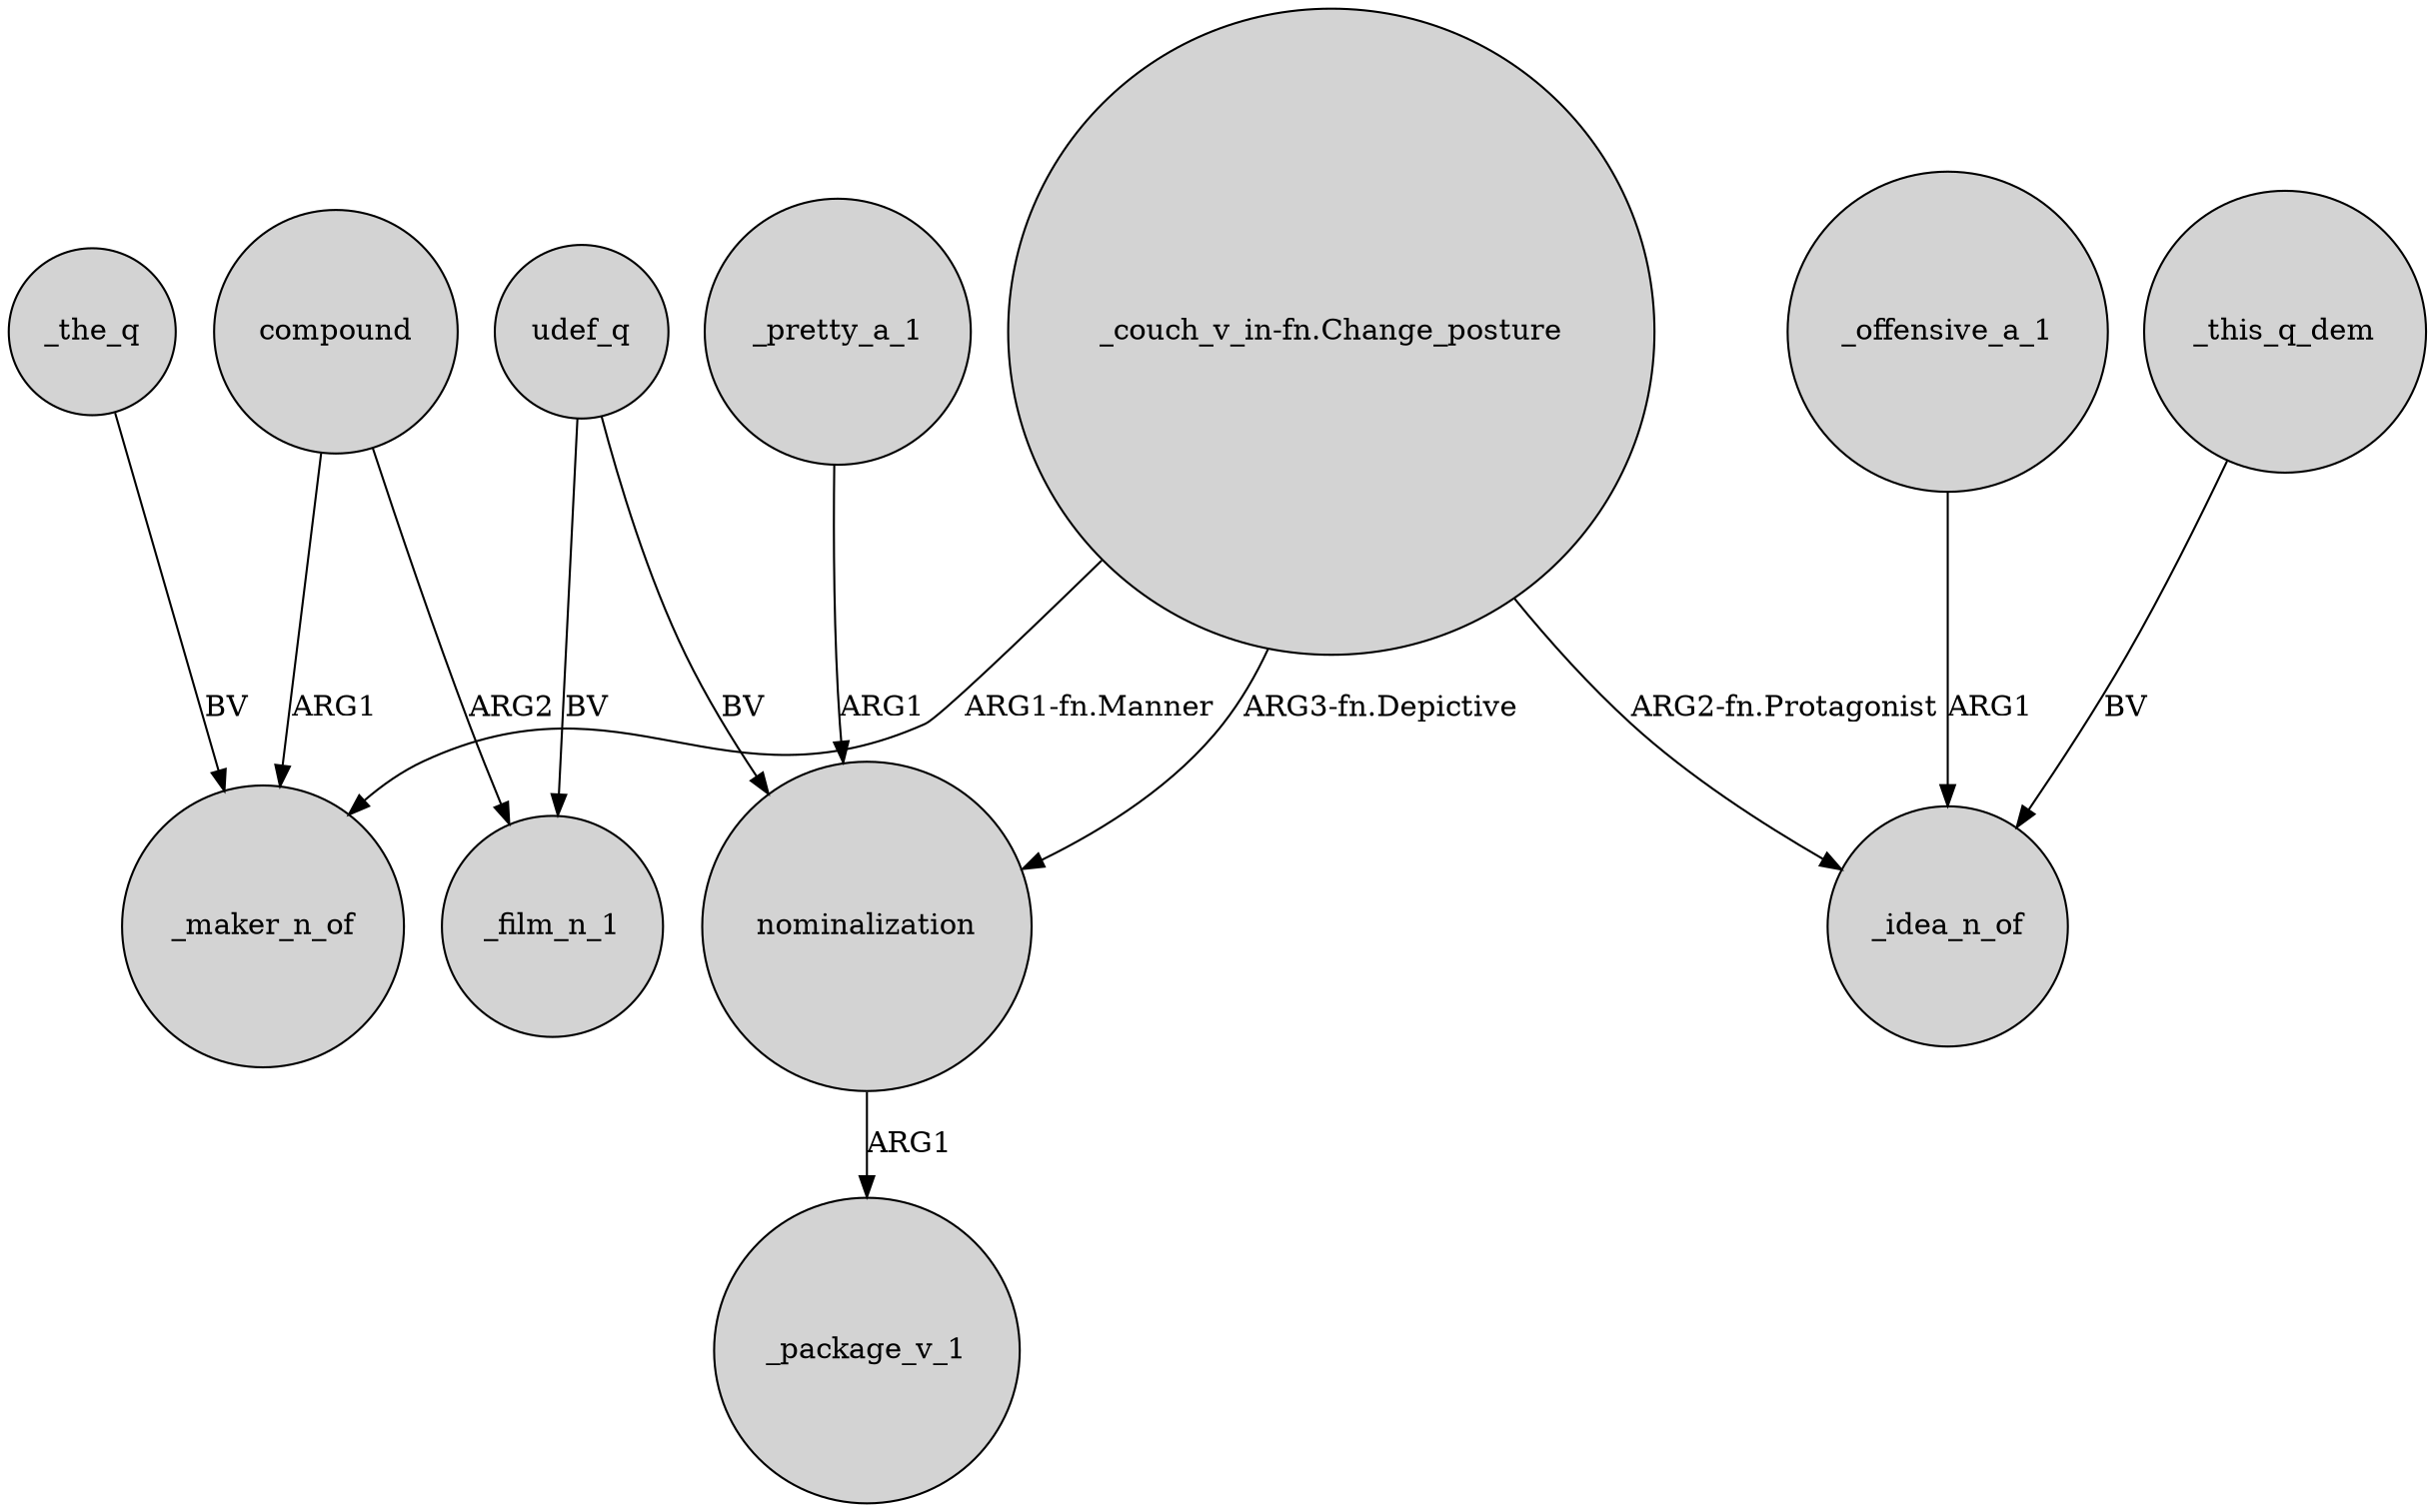 digraph {
	node [shape=circle style=filled]
	compound -> _maker_n_of [label=ARG1]
	"_couch_v_in-fn.Change_posture" -> nominalization [label="ARG3-fn.Depictive"]
	_pretty_a_1 -> nominalization [label=ARG1]
	_the_q -> _maker_n_of [label=BV]
	nominalization -> _package_v_1 [label=ARG1]
	udef_q -> _film_n_1 [label=BV]
	"_couch_v_in-fn.Change_posture" -> _idea_n_of [label="ARG2-fn.Protagonist"]
	_this_q_dem -> _idea_n_of [label=BV]
	_offensive_a_1 -> _idea_n_of [label=ARG1]
	compound -> _film_n_1 [label=ARG2]
	udef_q -> nominalization [label=BV]
	"_couch_v_in-fn.Change_posture" -> _maker_n_of [label="ARG1-fn.Manner"]
}

